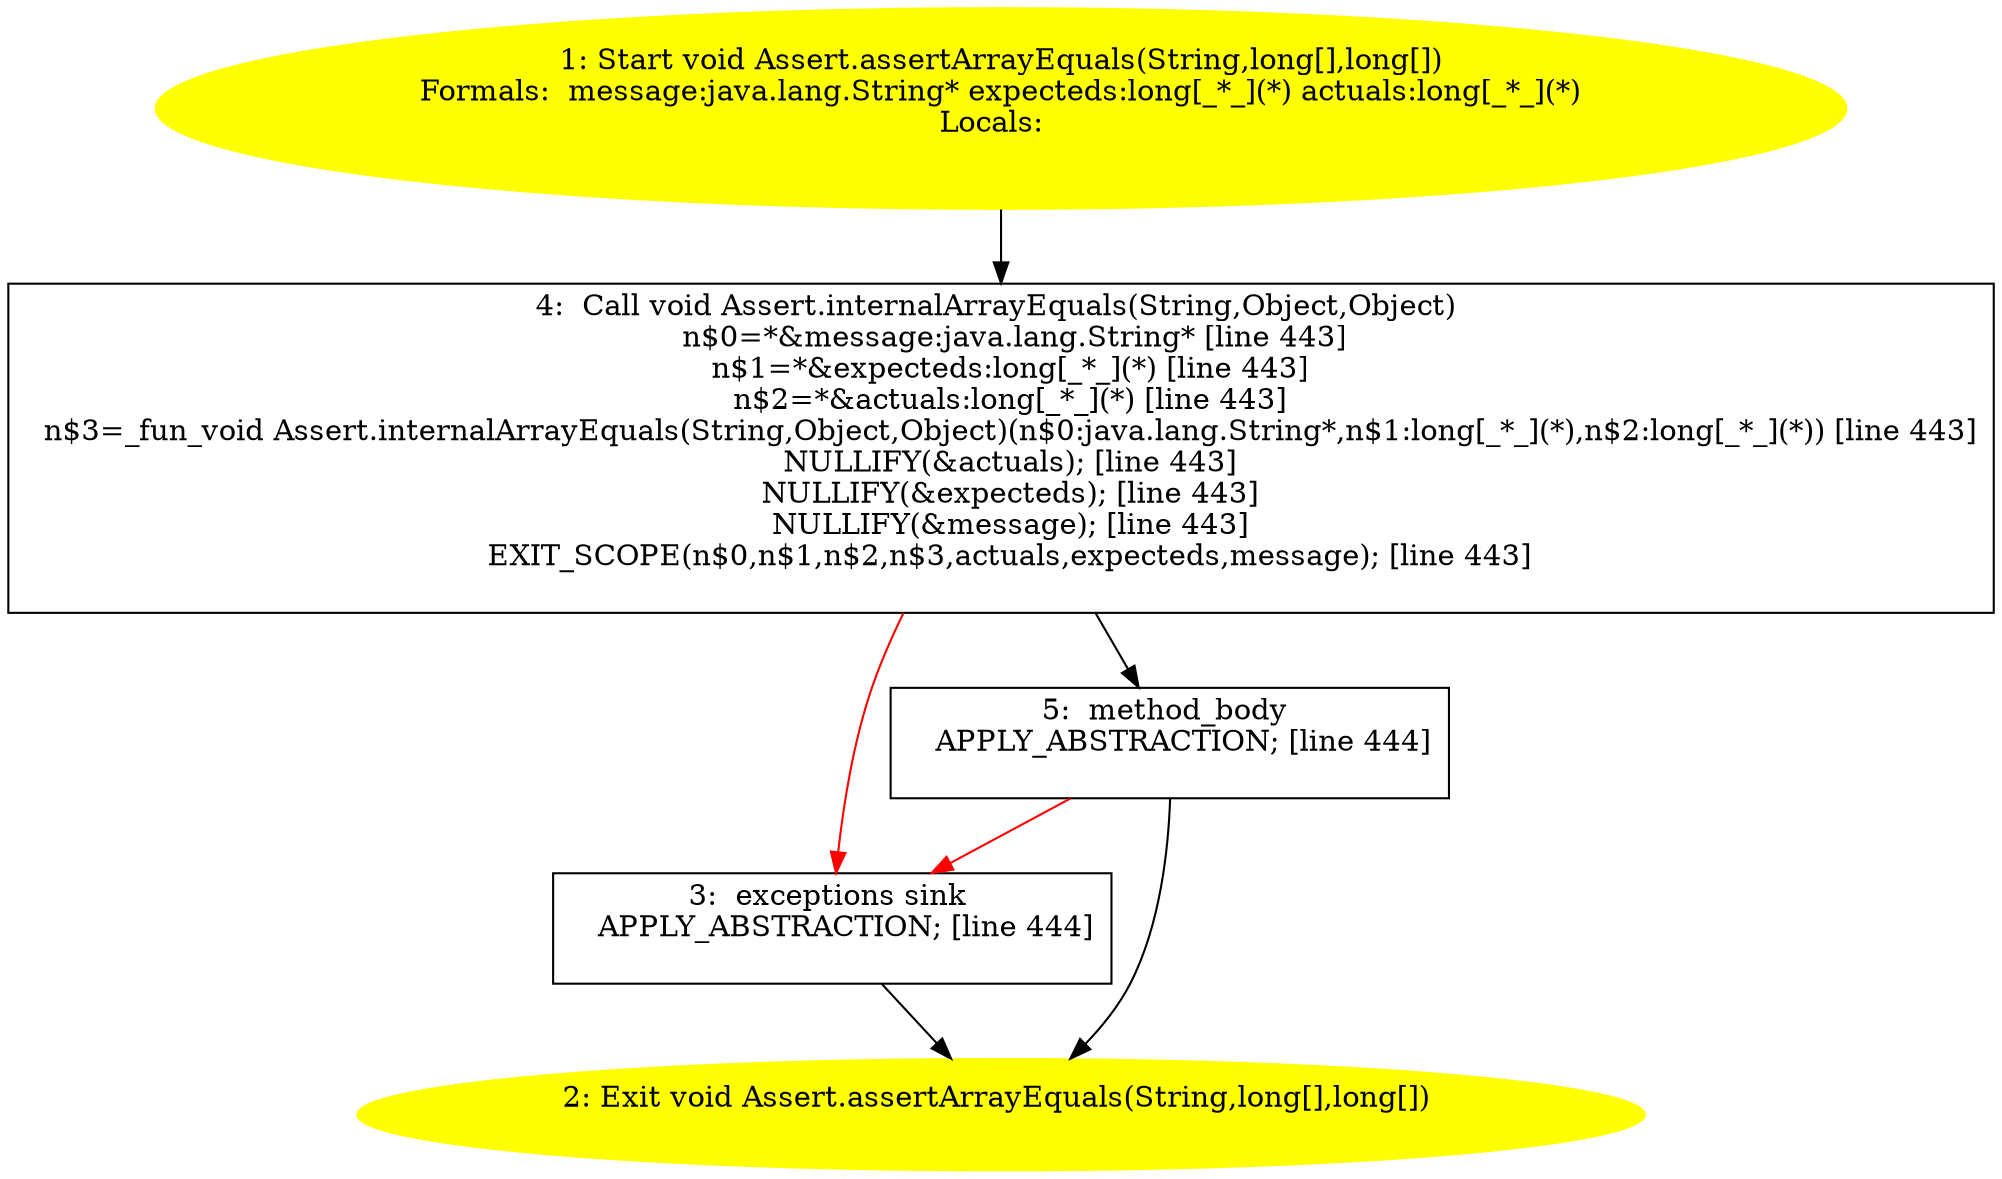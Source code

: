/* @generated */
digraph cfg {
"org.junit.Assert.assertArrayEquals(java.lang.String,long[],long[]):void.ea45e64b6f0182a61241448f64b069c5_1" [label="1: Start void Assert.assertArrayEquals(String,long[],long[])\nFormals:  message:java.lang.String* expecteds:long[_*_](*) actuals:long[_*_](*)\nLocals:  \n  " color=yellow style=filled]
	

	 "org.junit.Assert.assertArrayEquals(java.lang.String,long[],long[]):void.ea45e64b6f0182a61241448f64b069c5_1" -> "org.junit.Assert.assertArrayEquals(java.lang.String,long[],long[]):void.ea45e64b6f0182a61241448f64b069c5_4" ;
"org.junit.Assert.assertArrayEquals(java.lang.String,long[],long[]):void.ea45e64b6f0182a61241448f64b069c5_2" [label="2: Exit void Assert.assertArrayEquals(String,long[],long[]) \n  " color=yellow style=filled]
	

"org.junit.Assert.assertArrayEquals(java.lang.String,long[],long[]):void.ea45e64b6f0182a61241448f64b069c5_3" [label="3:  exceptions sink \n   APPLY_ABSTRACTION; [line 444]\n " shape="box"]
	

	 "org.junit.Assert.assertArrayEquals(java.lang.String,long[],long[]):void.ea45e64b6f0182a61241448f64b069c5_3" -> "org.junit.Assert.assertArrayEquals(java.lang.String,long[],long[]):void.ea45e64b6f0182a61241448f64b069c5_2" ;
"org.junit.Assert.assertArrayEquals(java.lang.String,long[],long[]):void.ea45e64b6f0182a61241448f64b069c5_4" [label="4:  Call void Assert.internalArrayEquals(String,Object,Object) \n   n$0=*&message:java.lang.String* [line 443]\n  n$1=*&expecteds:long[_*_](*) [line 443]\n  n$2=*&actuals:long[_*_](*) [line 443]\n  n$3=_fun_void Assert.internalArrayEquals(String,Object,Object)(n$0:java.lang.String*,n$1:long[_*_](*),n$2:long[_*_](*)) [line 443]\n  NULLIFY(&actuals); [line 443]\n  NULLIFY(&expecteds); [line 443]\n  NULLIFY(&message); [line 443]\n  EXIT_SCOPE(n$0,n$1,n$2,n$3,actuals,expecteds,message); [line 443]\n " shape="box"]
	

	 "org.junit.Assert.assertArrayEquals(java.lang.String,long[],long[]):void.ea45e64b6f0182a61241448f64b069c5_4" -> "org.junit.Assert.assertArrayEquals(java.lang.String,long[],long[]):void.ea45e64b6f0182a61241448f64b069c5_5" ;
	 "org.junit.Assert.assertArrayEquals(java.lang.String,long[],long[]):void.ea45e64b6f0182a61241448f64b069c5_4" -> "org.junit.Assert.assertArrayEquals(java.lang.String,long[],long[]):void.ea45e64b6f0182a61241448f64b069c5_3" [color="red" ];
"org.junit.Assert.assertArrayEquals(java.lang.String,long[],long[]):void.ea45e64b6f0182a61241448f64b069c5_5" [label="5:  method_body \n   APPLY_ABSTRACTION; [line 444]\n " shape="box"]
	

	 "org.junit.Assert.assertArrayEquals(java.lang.String,long[],long[]):void.ea45e64b6f0182a61241448f64b069c5_5" -> "org.junit.Assert.assertArrayEquals(java.lang.String,long[],long[]):void.ea45e64b6f0182a61241448f64b069c5_2" ;
	 "org.junit.Assert.assertArrayEquals(java.lang.String,long[],long[]):void.ea45e64b6f0182a61241448f64b069c5_5" -> "org.junit.Assert.assertArrayEquals(java.lang.String,long[],long[]):void.ea45e64b6f0182a61241448f64b069c5_3" [color="red" ];
}

